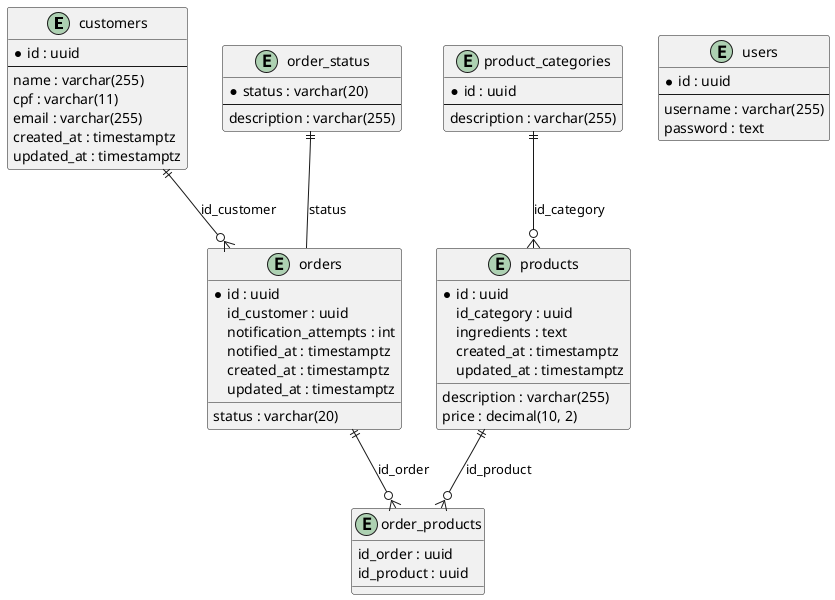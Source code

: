 @startuml
entity "customers" {
    *id : uuid
    --
    name : varchar(255)
    cpf : varchar(11)
    email : varchar(255)
    created_at : timestamptz
    updated_at : timestamptz
}

entity "product_categories" {
    *id : uuid
    --
    description : varchar(255)
}

entity "products" {
    *id : uuid
    id_category : uuid
    description : varchar(255)
    ingredients : text
    price : decimal(10, 2)
    created_at : timestamptz
    updated_at : timestamptz
}

entity "order_status" {
    *status : varchar(20)
    --
    description : varchar(255)
}

entity "orders" {
    *id : uuid
    id_customer : uuid
    status : varchar(20)
    notification_attempts : int
    notified_at : timestamptz
    created_at : timestamptz
    updated_at : timestamptz
}

entity "order_products" {
    id_order : uuid
    id_product : uuid
}

entity "users" {
    *id : uuid
    --
    username : varchar(255)
    password : text
}

' Relacionamentos entre as tabelas
customers ||--o{ orders : "id_customer"
orders ||--o{ order_products : "id_order"
products ||--o{ order_products : "id_product"
product_categories ||--o{ products : "id_category"
order_status ||-- orders : "status"
@enduml